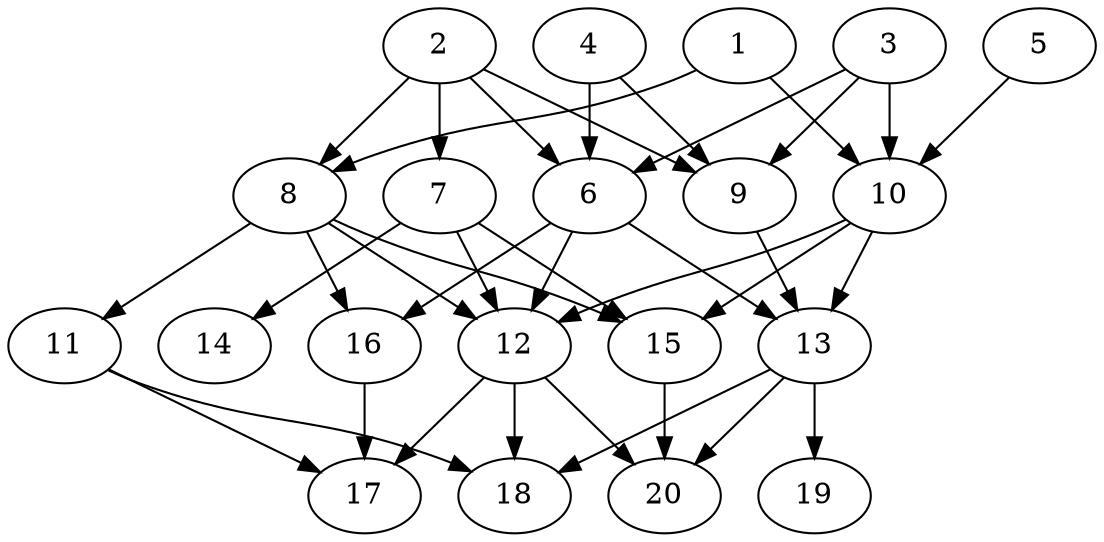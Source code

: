 // DAG automatically generated by daggen at Wed Jul 24 21:20:06 2019
// ./daggen --dot -n 20 --ccr 0.5 --fat 0.8 --regular 0.5 --density 0.8 --mindata 5242880 --maxdata 52428800 
digraph G {
  1 [size="28614656", alpha="0.01", expect_size="14307328"] 
  1 -> 8 [size ="14307328"]
  1 -> 10 [size ="14307328"]
  2 [size="40761344", alpha="0.12", expect_size="20380672"] 
  2 -> 6 [size ="20380672"]
  2 -> 7 [size ="20380672"]
  2 -> 8 [size ="20380672"]
  2 -> 9 [size ="20380672"]
  3 [size="68057088", alpha="0.03", expect_size="34028544"] 
  3 -> 6 [size ="34028544"]
  3 -> 9 [size ="34028544"]
  3 -> 10 [size ="34028544"]
  4 [size="13856768", alpha="0.07", expect_size="6928384"] 
  4 -> 6 [size ="6928384"]
  4 -> 9 [size ="6928384"]
  5 [size="99844096", alpha="0.18", expect_size="49922048"] 
  5 -> 10 [size ="49922048"]
  6 [size="41793536", alpha="0.17", expect_size="20896768"] 
  6 -> 12 [size ="20896768"]
  6 -> 13 [size ="20896768"]
  6 -> 16 [size ="20896768"]
  7 [size="31930368", alpha="0.11", expect_size="15965184"] 
  7 -> 12 [size ="15965184"]
  7 -> 14 [size ="15965184"]
  7 -> 15 [size ="15965184"]
  8 [size="46071808", alpha="0.03", expect_size="23035904"] 
  8 -> 11 [size ="23035904"]
  8 -> 12 [size ="23035904"]
  8 -> 15 [size ="23035904"]
  8 -> 16 [size ="23035904"]
  9 [size="42162176", alpha="0.08", expect_size="21081088"] 
  9 -> 13 [size ="21081088"]
  10 [size="42760192", alpha="0.11", expect_size="21380096"] 
  10 -> 12 [size ="21380096"]
  10 -> 13 [size ="21380096"]
  10 -> 15 [size ="21380096"]
  11 [size="19046400", alpha="0.18", expect_size="9523200"] 
  11 -> 17 [size ="9523200"]
  11 -> 18 [size ="9523200"]
  12 [size="22824960", alpha="0.18", expect_size="11412480"] 
  12 -> 17 [size ="11412480"]
  12 -> 18 [size ="11412480"]
  12 -> 20 [size ="11412480"]
  13 [size="78819328", alpha="0.16", expect_size="39409664"] 
  13 -> 18 [size ="39409664"]
  13 -> 19 [size ="39409664"]
  13 -> 20 [size ="39409664"]
  14 [size="92907520", alpha="0.08", expect_size="46453760"] 
  15 [size="30416896", alpha="0.08", expect_size="15208448"] 
  15 -> 20 [size ="15208448"]
  16 [size="22605824", alpha="0.06", expect_size="11302912"] 
  16 -> 17 [size ="11302912"]
  17 [size="103741440", alpha="0.18", expect_size="51870720"] 
  18 [size="59123712", alpha="0.17", expect_size="29561856"] 
  19 [size="73949184", alpha="0.11", expect_size="36974592"] 
  20 [size="19277824", alpha="0.06", expect_size="9638912"] 
}
